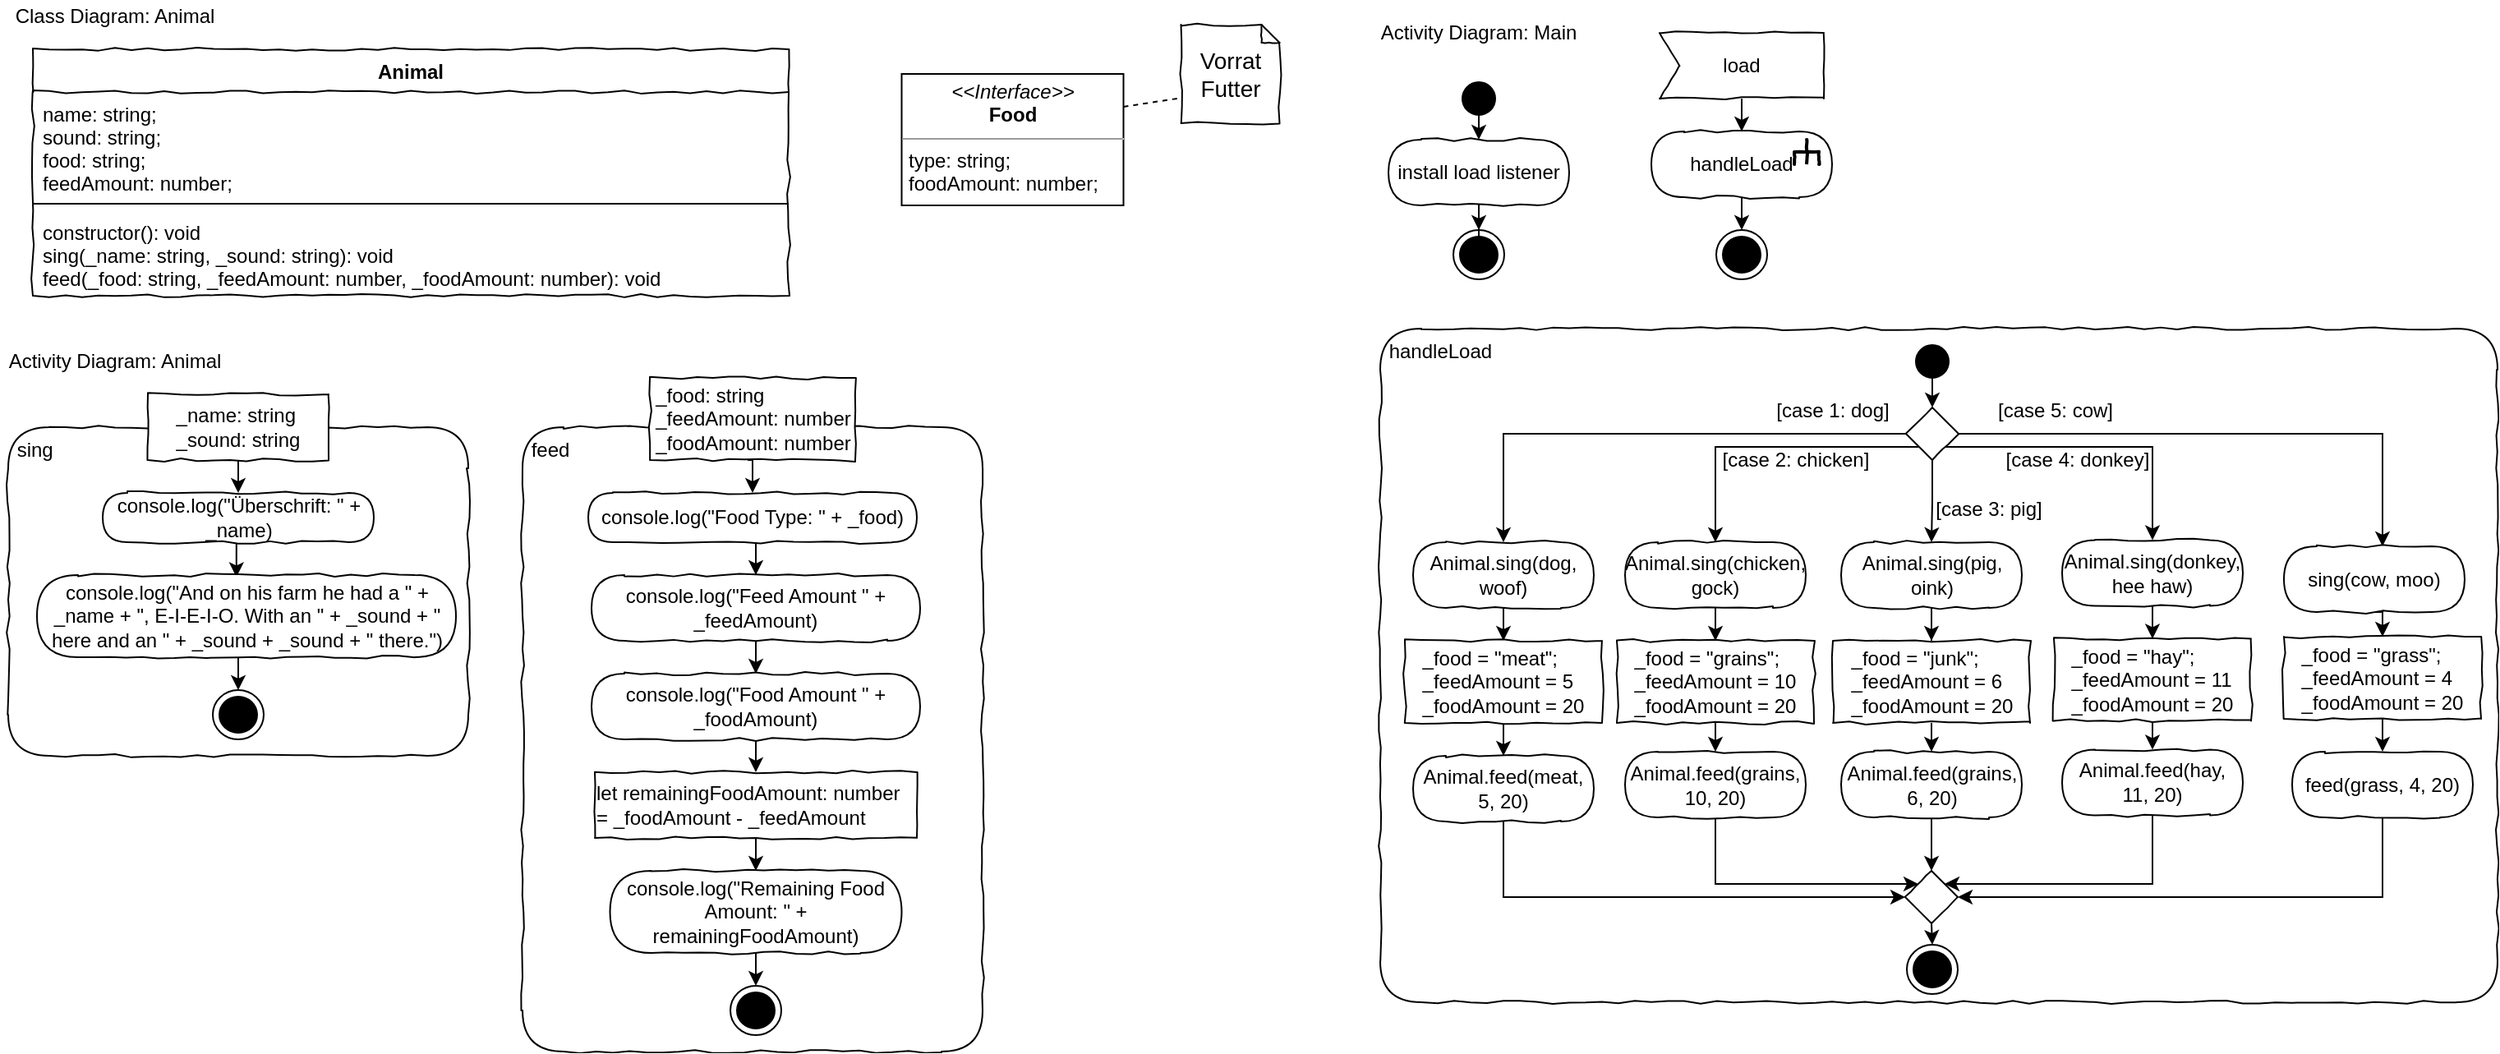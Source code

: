 <mxfile version="14.7.0" type="device"><diagram id="LtoC2fBkHZa1BWU_p3-x" name="Page-1"><mxGraphModel dx="925" dy="774" grid="1" gridSize="10" guides="1" tooltips="1" connect="1" arrows="1" fold="1" page="1" pageScale="1" pageWidth="827" pageHeight="1169" math="0" shadow="0"><root><mxCell id="0"/><mxCell id="1" parent="0"/><mxCell id="iDxGfDE0ecBBs0N5Aa1H-6" value="Animal" style="swimlane;fontStyle=1;align=center;verticalAlign=top;childLayout=stackLayout;horizontal=1;startSize=26;horizontalStack=0;resizeParent=1;resizeParentMax=0;resizeLast=0;collapsible=1;marginBottom=0;rounded=0;shadow=0;comic=1;strokeWidth=1;" parent="1" vertex="1"><mxGeometry x="30" y="40" width="460" height="150" as="geometry"><mxRectangle x="20" y="670" width="90" height="26" as="alternateBounds"/></mxGeometry></mxCell><mxCell id="iDxGfDE0ecBBs0N5Aa1H-7" value="name: string;&#10;sound: string;&#10;food: string;&#10;feedAmount: number;" style="text;strokeColor=none;fillColor=none;align=left;verticalAlign=top;spacingLeft=4;spacingRight=4;overflow=hidden;rotatable=0;points=[[0,0.5],[1,0.5]];portConstraint=eastwest;" parent="iDxGfDE0ecBBs0N5Aa1H-6" vertex="1"><mxGeometry y="26" width="460" height="64" as="geometry"/></mxCell><mxCell id="iDxGfDE0ecBBs0N5Aa1H-8" value="" style="line;strokeWidth=1;fillColor=none;align=left;verticalAlign=middle;spacingTop=-1;spacingLeft=3;spacingRight=3;rotatable=0;labelPosition=right;points=[];portConstraint=eastwest;" parent="iDxGfDE0ecBBs0N5Aa1H-6" vertex="1"><mxGeometry y="90" width="460" height="8" as="geometry"/></mxCell><mxCell id="iDxGfDE0ecBBs0N5Aa1H-9" value="constructor(): void&#10;sing(_name: string, _sound: string): void&#10;feed(_food: string, _feedAmount: number, _foodAmount: number): void" style="text;strokeColor=none;fillColor=none;align=left;verticalAlign=top;spacingLeft=4;spacingRight=4;overflow=hidden;rotatable=0;points=[[0,0.5],[1,0.5]];portConstraint=eastwest;" parent="iDxGfDE0ecBBs0N5Aa1H-6" vertex="1"><mxGeometry y="98" width="460" height="52" as="geometry"/></mxCell><mxCell id="iDxGfDE0ecBBs0N5Aa1H-27" value="&lt;div style=&quot;text-align: left&quot;&gt;&lt;span&gt;&amp;nbsp;sing&lt;/span&gt;&lt;/div&gt;" style="rounded=1;whiteSpace=wrap;html=1;shadow=0;glass=0;comic=1;strokeColor=#000000;labelPosition=center;verticalLabelPosition=middle;align=left;verticalAlign=top;absoluteArcSize=1;arcSize=50;" parent="1" vertex="1"><mxGeometry x="15" y="270" width="280" height="200" as="geometry"/></mxCell><mxCell id="iDxGfDE0ecBBs0N5Aa1H-30" style="edgeStyle=orthogonalEdgeStyle;rounded=0;orthogonalLoop=1;jettySize=auto;html=1;exitX=0.5;exitY=1;exitDx=0;exitDy=0;entryX=0.5;entryY=0;entryDx=0;entryDy=0;" parent="1" target="iDxGfDE0ecBBs0N5Aa1H-29" edge="1"><mxGeometry relative="1" as="geometry"><mxPoint x="155" y="290" as="sourcePoint"/></mxGeometry></mxCell><mxCell id="iDxGfDE0ecBBs0N5Aa1H-28" value="&lt;div style=&quot;text-align: left&quot;&gt;_name: string&lt;/div&gt;&lt;div style=&quot;text-align: left&quot;&gt;_sound: string&lt;/div&gt;" style="rounded=0;whiteSpace=wrap;html=1;comic=1;" parent="1" vertex="1"><mxGeometry x="100" y="250" width="110" height="40" as="geometry"/></mxCell><mxCell id="iDxGfDE0ecBBs0N5Aa1H-32" style="edgeStyle=orthogonalEdgeStyle;rounded=0;orthogonalLoop=1;jettySize=auto;html=1;exitX=0.5;exitY=1;exitDx=0;exitDy=0;entryX=0.476;entryY=0.025;entryDx=0;entryDy=0;entryPerimeter=0;" parent="1" source="iDxGfDE0ecBBs0N5Aa1H-29" target="iDxGfDE0ecBBs0N5Aa1H-31" edge="1"><mxGeometry relative="1" as="geometry"/></mxCell><mxCell id="iDxGfDE0ecBBs0N5Aa1H-29" value="console.log(&quot;Überschrift: &quot; + _name)" style="rounded=1;whiteSpace=wrap;html=1;absoluteArcSize=1;arcSize=50;strokeWidth=1;shadow=0;comic=1;" parent="1" vertex="1"><mxGeometry x="72.5" y="310" width="165" height="30" as="geometry"/></mxCell><mxCell id="iDxGfDE0ecBBs0N5Aa1H-34" style="edgeStyle=orthogonalEdgeStyle;rounded=0;orthogonalLoop=1;jettySize=auto;html=1;exitX=0.5;exitY=1;exitDx=0;exitDy=0;entryX=0.5;entryY=0;entryDx=0;entryDy=0;" parent="1" source="iDxGfDE0ecBBs0N5Aa1H-31" target="iDxGfDE0ecBBs0N5Aa1H-33" edge="1"><mxGeometry relative="1" as="geometry"/></mxCell><mxCell id="iDxGfDE0ecBBs0N5Aa1H-31" value="console.log(&quot;And on his farm he had a &quot; + _name + &quot;, E-I-E-I-O. With an &quot; + _sound + &quot; here and an &quot; + _sound + _sound + &quot; there.&quot;)" style="rounded=1;whiteSpace=wrap;html=1;absoluteArcSize=1;arcSize=50;strokeWidth=1;shadow=0;comic=1;" parent="1" vertex="1"><mxGeometry x="32.5" y="360" width="255" height="50" as="geometry"/></mxCell><mxCell id="iDxGfDE0ecBBs0N5Aa1H-33" value="" style="ellipse;html=1;shape=endState;fillColor=#000000;strokeColor=#000000;comic=1" parent="1" vertex="1"><mxGeometry x="139.5" y="430" width="31" height="30" as="geometry"/></mxCell><mxCell id="iDxGfDE0ecBBs0N5Aa1H-35" value="&lt;div style=&quot;text-align: left&quot;&gt;&lt;span&gt;&amp;nbsp;feed&lt;/span&gt;&lt;/div&gt;" style="rounded=1;whiteSpace=wrap;html=1;shadow=0;glass=0;comic=1;strokeColor=#000000;labelPosition=center;verticalLabelPosition=middle;align=left;verticalAlign=top;absoluteArcSize=1;arcSize=50;" parent="1" vertex="1"><mxGeometry x="328" y="270" width="280" height="380" as="geometry"/></mxCell><mxCell id="iDxGfDE0ecBBs0N5Aa1H-47" style="edgeStyle=orthogonalEdgeStyle;rounded=0;orthogonalLoop=1;jettySize=auto;html=1;exitX=0.5;exitY=1;exitDx=0;exitDy=0;entryX=0.5;entryY=0;entryDx=0;entryDy=0;" parent="1" target="iDxGfDE0ecBBs0N5Aa1H-46" edge="1"><mxGeometry relative="1" as="geometry"><mxPoint x="465" y="290" as="sourcePoint"/></mxGeometry></mxCell><mxCell id="iDxGfDE0ecBBs0N5Aa1H-36" value="&lt;div style=&quot;text-align: left&quot;&gt;_food: string&lt;/div&gt;&lt;div style=&quot;text-align: left&quot;&gt;_feedAmount: number&lt;/div&gt;&lt;div style=&quot;text-align: left&quot;&gt;_foodAmount: number&lt;/div&gt;" style="rounded=0;whiteSpace=wrap;html=1;comic=1;" parent="1" vertex="1"><mxGeometry x="405.5" y="240" width="125" height="50" as="geometry"/></mxCell><mxCell id="iDxGfDE0ecBBs0N5Aa1H-41" value="Vorrat Futter" style="shape=note;strokeWidth=1;fontSize=14;size=11;whiteSpace=wrap;html=1;rounded=0;shadow=0;comic=1;fillColor=#FFFFFF;" parent="1" vertex="1"><mxGeometry x="728.75" y="25" width="60" height="60" as="geometry"/></mxCell><mxCell id="iDxGfDE0ecBBs0N5Aa1H-42" value="" style="endArrow=none;dashed=1;html=1;exitX=1;exitY=0.25;exitDx=0;exitDy=0;" parent="1" source="iDxGfDE0ecBBs0N5Aa1H-43" edge="1"><mxGeometry width="50" height="50" relative="1" as="geometry"><mxPoint x="689.73" y="116.772" as="sourcePoint"/><mxPoint x="728.75" y="69.615" as="targetPoint"/></mxGeometry></mxCell><mxCell id="iDxGfDE0ecBBs0N5Aa1H-43" value="&lt;p style=&quot;margin: 0px ; margin-top: 4px ; text-align: center&quot;&gt;&lt;i&gt;&amp;lt;&amp;lt;Interface&amp;gt;&amp;gt;&lt;/i&gt;&lt;br&gt;&lt;b&gt;Food&lt;/b&gt;&lt;/p&gt;&lt;hr size=&quot;1&quot;&gt;&lt;p style=&quot;margin: 0px ; margin-left: 4px&quot;&gt;&lt;/p&gt;&lt;p style=&quot;margin: 0px ; margin-left: 4px&quot;&gt;type: string;&lt;/p&gt;&lt;p style=&quot;margin: 0px ; margin-left: 4px&quot;&gt;foodAmount: number;&lt;/p&gt;&lt;p style=&quot;margin: 0px ; margin-left: 4px&quot;&gt;&lt;br&gt;&lt;/p&gt;" style="verticalAlign=top;align=left;overflow=fill;fontSize=12;fontFamily=Helvetica;html=1;" parent="1" vertex="1"><mxGeometry x="558.75" y="55" width="135" height="80" as="geometry"/></mxCell><mxCell id="iDxGfDE0ecBBs0N5Aa1H-44" value="Class Diagram: Animal" style="text;html=1;strokeColor=none;fillColor=none;align=center;verticalAlign=middle;whiteSpace=wrap;rounded=0;" parent="1" vertex="1"><mxGeometry x="10" y="10" width="140" height="20" as="geometry"/></mxCell><mxCell id="iDxGfDE0ecBBs0N5Aa1H-45" value="Activity Diagram: Animal" style="text;html=1;strokeColor=none;fillColor=none;align=center;verticalAlign=middle;whiteSpace=wrap;rounded=0;" parent="1" vertex="1"><mxGeometry x="10" y="220" width="140" height="20" as="geometry"/></mxCell><mxCell id="iDxGfDE0ecBBs0N5Aa1H-49" style="edgeStyle=orthogonalEdgeStyle;rounded=0;orthogonalLoop=1;jettySize=auto;html=1;exitX=0.5;exitY=1;exitDx=0;exitDy=0;entryX=0.5;entryY=0;entryDx=0;entryDy=0;" parent="1" source="iDxGfDE0ecBBs0N5Aa1H-46" target="iDxGfDE0ecBBs0N5Aa1H-48" edge="1"><mxGeometry relative="1" as="geometry"/></mxCell><mxCell id="iDxGfDE0ecBBs0N5Aa1H-46" value="console.log(&quot;Food Type: &quot; + _food)" style="rounded=1;whiteSpace=wrap;html=1;absoluteArcSize=1;arcSize=50;strokeWidth=1;shadow=0;comic=1;" parent="1" vertex="1"><mxGeometry x="368" y="310" width="200" height="30" as="geometry"/></mxCell><mxCell id="iDxGfDE0ecBBs0N5Aa1H-52" style="edgeStyle=orthogonalEdgeStyle;rounded=0;orthogonalLoop=1;jettySize=auto;html=1;exitX=0.5;exitY=1;exitDx=0;exitDy=0;entryX=0.5;entryY=0;entryDx=0;entryDy=0;" parent="1" source="iDxGfDE0ecBBs0N5Aa1H-48" target="iDxGfDE0ecBBs0N5Aa1H-50" edge="1"><mxGeometry relative="1" as="geometry"/></mxCell><mxCell id="iDxGfDE0ecBBs0N5Aa1H-48" value="console.log(&quot;Feed Amount &quot; + _feedAmount)" style="rounded=1;whiteSpace=wrap;html=1;absoluteArcSize=1;arcSize=50;strokeWidth=1;shadow=0;comic=1;" parent="1" vertex="1"><mxGeometry x="370" y="360" width="200" height="40" as="geometry"/></mxCell><mxCell id="iDxGfDE0ecBBs0N5Aa1H-53" style="edgeStyle=orthogonalEdgeStyle;rounded=0;orthogonalLoop=1;jettySize=auto;html=1;exitX=0.5;exitY=1;exitDx=0;exitDy=0;entryX=0.5;entryY=0;entryDx=0;entryDy=0;" parent="1" source="iDxGfDE0ecBBs0N5Aa1H-50" target="iDxGfDE0ecBBs0N5Aa1H-51" edge="1"><mxGeometry relative="1" as="geometry"/></mxCell><mxCell id="iDxGfDE0ecBBs0N5Aa1H-50" value="console.log(&quot;Food Amount &quot; + _foodAmount)" style="rounded=1;whiteSpace=wrap;html=1;absoluteArcSize=1;arcSize=50;strokeWidth=1;shadow=0;comic=1;" parent="1" vertex="1"><mxGeometry x="370" y="420" width="200" height="40" as="geometry"/></mxCell><mxCell id="iDxGfDE0ecBBs0N5Aa1H-55" style="edgeStyle=orthogonalEdgeStyle;rounded=0;orthogonalLoop=1;jettySize=auto;html=1;exitX=0.5;exitY=1;exitDx=0;exitDy=0;entryX=0.5;entryY=0;entryDx=0;entryDy=0;" parent="1" source="iDxGfDE0ecBBs0N5Aa1H-51" target="iDxGfDE0ecBBs0N5Aa1H-54" edge="1"><mxGeometry relative="1" as="geometry"/></mxCell><mxCell id="iDxGfDE0ecBBs0N5Aa1H-51" value="&lt;div style=&quot;text-align: left&quot;&gt;let remainingFoodAmount: number = _foodAmount - _feedAmount&lt;/div&gt;" style="rounded=0;whiteSpace=wrap;html=1;comic=1;" parent="1" vertex="1"><mxGeometry x="372" y="480" width="196" height="40" as="geometry"/></mxCell><mxCell id="iDxGfDE0ecBBs0N5Aa1H-58" style="edgeStyle=orthogonalEdgeStyle;rounded=0;orthogonalLoop=1;jettySize=auto;html=1;exitX=0.5;exitY=1;exitDx=0;exitDy=0;entryX=0.5;entryY=0;entryDx=0;entryDy=0;" parent="1" source="iDxGfDE0ecBBs0N5Aa1H-54" target="iDxGfDE0ecBBs0N5Aa1H-56" edge="1"><mxGeometry relative="1" as="geometry"/></mxCell><mxCell id="iDxGfDE0ecBBs0N5Aa1H-54" value="console.log(&quot;Remaining Food Amount: &quot; + remainingFoodAmount)" style="rounded=1;whiteSpace=wrap;html=1;absoluteArcSize=1;arcSize=50;strokeWidth=1;shadow=0;comic=1;" parent="1" vertex="1"><mxGeometry x="381.25" y="540" width="177.5" height="50" as="geometry"/></mxCell><mxCell id="iDxGfDE0ecBBs0N5Aa1H-56" value="" style="ellipse;html=1;shape=endState;fillColor=#000000;strokeColor=#000000;comic=1" parent="1" vertex="1"><mxGeometry x="454.5" y="610" width="31" height="30" as="geometry"/></mxCell><mxCell id="iDxGfDE0ecBBs0N5Aa1H-59" value="&lt;div style=&quot;text-align: left&quot;&gt;&lt;span&gt;&amp;nbsp;handleLoad&lt;/span&gt;&lt;/div&gt;" style="rounded=1;whiteSpace=wrap;html=1;shadow=0;glass=0;comic=1;strokeColor=#000000;labelPosition=center;verticalLabelPosition=middle;align=left;verticalAlign=top;absoluteArcSize=1;arcSize=50;" parent="1" vertex="1"><mxGeometry x="850" y="210" width="680" height="410" as="geometry"/></mxCell><mxCell id="iDxGfDE0ecBBs0N5Aa1H-60" value="Activity Diagram: Main" style="text;html=1;strokeColor=none;fillColor=none;align=center;verticalAlign=middle;whiteSpace=wrap;rounded=0;" parent="1" vertex="1"><mxGeometry x="840" y="20" width="140" height="20" as="geometry"/></mxCell><mxCell id="iDxGfDE0ecBBs0N5Aa1H-63" style="edgeStyle=orthogonalEdgeStyle;rounded=0;orthogonalLoop=1;jettySize=auto;html=1;exitX=0.5;exitY=1;exitDx=0;exitDy=0;entryX=0.5;entryY=0;entryDx=0;entryDy=0;" parent="1" source="iDxGfDE0ecBBs0N5Aa1H-61" target="iDxGfDE0ecBBs0N5Aa1H-62" edge="1"><mxGeometry relative="1" as="geometry"/></mxCell><mxCell id="iDxGfDE0ecBBs0N5Aa1H-61" value="" style="ellipse;whiteSpace=wrap;html=1;rounded=0;shadow=0;comic=0;labelBackgroundColor=none;strokeColor=#000000;strokeWidth=1;fillColor=#000000;fontFamily=Verdana;fontSize=12;fontColor=#000000;align=center;comic=1" parent="1" vertex="1"><mxGeometry x="900" y="60" width="20" height="20" as="geometry"/></mxCell><mxCell id="iDxGfDE0ecBBs0N5Aa1H-65" style="edgeStyle=orthogonalEdgeStyle;rounded=0;orthogonalLoop=1;jettySize=auto;html=1;exitX=0.5;exitY=1;exitDx=0;exitDy=0;" parent="1" source="iDxGfDE0ecBBs0N5Aa1H-62" target="iDxGfDE0ecBBs0N5Aa1H-64" edge="1"><mxGeometry relative="1" as="geometry"/></mxCell><mxCell id="iDxGfDE0ecBBs0N5Aa1H-62" value="install load listener" style="rounded=1;whiteSpace=wrap;html=1;absoluteArcSize=1;arcSize=50;strokeWidth=1;shadow=0;comic=1;" parent="1" vertex="1"><mxGeometry x="855" y="95" width="110" height="40" as="geometry"/></mxCell><mxCell id="iDxGfDE0ecBBs0N5Aa1H-64" value="" style="ellipse;html=1;shape=endState;fillColor=#000000;strokeColor=#000000;comic=1" parent="1" vertex="1"><mxGeometry x="894.5" y="150" width="31" height="30" as="geometry"/></mxCell><mxCell id="iDxGfDE0ecBBs0N5Aa1H-68" style="edgeStyle=orthogonalEdgeStyle;rounded=0;orthogonalLoop=1;jettySize=auto;html=1;exitX=0.5;exitY=1;exitDx=0;exitDy=0;exitPerimeter=0;entryX=0.5;entryY=0;entryDx=0;entryDy=0;" parent="1" source="iDxGfDE0ecBBs0N5Aa1H-66" target="iDxGfDE0ecBBs0N5Aa1H-67" edge="1"><mxGeometry relative="1" as="geometry"/></mxCell><mxCell id="iDxGfDE0ecBBs0N5Aa1H-66" value="load" style="shape=mxgraph.sysml.accEvent;flipH=0;whiteSpace=wrap;align=center;shadow=0;strokeWidth=1;comic=1" parent="1" vertex="1"><mxGeometry x="1020" y="30" width="100" height="40" as="geometry"/></mxCell><mxCell id="iDxGfDE0ecBBs0N5Aa1H-70" style="edgeStyle=orthogonalEdgeStyle;rounded=0;orthogonalLoop=1;jettySize=auto;html=1;exitX=0.5;exitY=1;exitDx=0;exitDy=0;entryX=0.5;entryY=0;entryDx=0;entryDy=0;" parent="1" source="iDxGfDE0ecBBs0N5Aa1H-67" target="iDxGfDE0ecBBs0N5Aa1H-69" edge="1"><mxGeometry relative="1" as="geometry"/></mxCell><mxCell id="iDxGfDE0ecBBs0N5Aa1H-67" value="handleLoad" style="rounded=1;whiteSpace=wrap;html=1;absoluteArcSize=1;arcSize=50;strokeWidth=1;shadow=0;comic=1;" parent="1" vertex="1"><mxGeometry x="1015" y="90" width="110" height="40" as="geometry"/></mxCell><mxCell id="iDxGfDE0ecBBs0N5Aa1H-69" value="" style="ellipse;html=1;shape=endState;fillColor=#000000;strokeColor=#000000;comic=1" parent="1" vertex="1"><mxGeometry x="1054.5" y="150" width="31" height="30" as="geometry"/></mxCell><mxCell id="iDxGfDE0ecBBs0N5Aa1H-71" value="" style="group;rotation=90;" parent="1" vertex="1" connectable="0"><mxGeometry x="1100" y="90" width="20" height="20" as="geometry"/></mxCell><mxCell id="iDxGfDE0ecBBs0N5Aa1H-72" value="" style="strokeWidth=2;html=1;shape=mxgraph.flowchart.annotation_2;align=left;rounded=1;comic=1;rotation=90;" parent="iDxGfDE0ecBBs0N5Aa1H-71" vertex="1"><mxGeometry x="2" y="5" width="15" height="15" as="geometry"/></mxCell><mxCell id="iDxGfDE0ecBBs0N5Aa1H-73" value="" style="endArrow=none;html=1;exitX=1;exitY=0.5;exitPerimeter=0;strokeWidth=2;" parent="iDxGfDE0ecBBs0N5Aa1H-71" source="iDxGfDE0ecBBs0N5Aa1H-72" edge="1"><mxGeometry width="50" height="50" relative="1" as="geometry"><mxPoint x="-46.667" as="sourcePoint"/><mxPoint x="10" y="13" as="targetPoint"/></mxGeometry></mxCell><mxCell id="iDxGfDE0ecBBs0N5Aa1H-81" style="edgeStyle=orthogonalEdgeStyle;rounded=0;orthogonalLoop=1;jettySize=auto;html=1;exitX=0.5;exitY=1;exitDx=0;exitDy=0;entryX=0.5;entryY=0;entryDx=0;entryDy=0;" parent="1" source="iDxGfDE0ecBBs0N5Aa1H-74" target="iDxGfDE0ecBBs0N5Aa1H-80" edge="1"><mxGeometry relative="1" as="geometry"/></mxCell><mxCell id="iDxGfDE0ecBBs0N5Aa1H-74" value="" style="ellipse;whiteSpace=wrap;html=1;rounded=0;shadow=0;comic=0;labelBackgroundColor=none;strokeColor=#000000;strokeWidth=1;fillColor=#000000;fontFamily=Verdana;fontSize=12;fontColor=#000000;align=center;comic=1" parent="1" vertex="1"><mxGeometry x="1176" y="220" width="20" height="20" as="geometry"/></mxCell><mxCell id="iDxGfDE0ecBBs0N5Aa1H-86" style="edgeStyle=orthogonalEdgeStyle;rounded=0;orthogonalLoop=1;jettySize=auto;html=1;exitX=0.5;exitY=1;exitDx=0;exitDy=0;entryX=0.5;entryY=0;entryDx=0;entryDy=0;" parent="1" source="iDxGfDE0ecBBs0N5Aa1H-77" target="iDxGfDE0ecBBs0N5Aa1H-85" edge="1"><mxGeometry relative="1" as="geometry"/></mxCell><mxCell id="iDxGfDE0ecBBs0N5Aa1H-77" value="Animal.sing(dog, woof)" style="rounded=1;whiteSpace=wrap;html=1;absoluteArcSize=1;arcSize=50;strokeWidth=1;shadow=0;comic=1;" parent="1" vertex="1"><mxGeometry x="870" y="340" width="110" height="40" as="geometry"/></mxCell><mxCell id="iDxGfDE0ecBBs0N5Aa1H-82" style="edgeStyle=orthogonalEdgeStyle;rounded=0;orthogonalLoop=1;jettySize=auto;html=1;exitX=0;exitY=0.5;exitDx=0;exitDy=0;" parent="1" source="iDxGfDE0ecBBs0N5Aa1H-80" target="iDxGfDE0ecBBs0N5Aa1H-77" edge="1"><mxGeometry relative="1" as="geometry"/></mxCell><mxCell id="iDxGfDE0ecBBs0N5Aa1H-93" style="edgeStyle=orthogonalEdgeStyle;rounded=0;orthogonalLoop=1;jettySize=auto;html=1;exitX=1;exitY=0.5;exitDx=0;exitDy=0;" parent="1" source="iDxGfDE0ecBBs0N5Aa1H-80" target="iDxGfDE0ecBBs0N5Aa1H-92" edge="1"><mxGeometry relative="1" as="geometry"><Array as="points"><mxPoint x="1460" y="274"/></Array></mxGeometry></mxCell><mxCell id="iDxGfDE0ecBBs0N5Aa1H-111" style="edgeStyle=orthogonalEdgeStyle;rounded=0;orthogonalLoop=1;jettySize=auto;html=1;exitX=0;exitY=1;exitDx=0;exitDy=0;" parent="1" source="iDxGfDE0ecBBs0N5Aa1H-80" target="iDxGfDE0ecBBs0N5Aa1H-100" edge="1"><mxGeometry relative="1" as="geometry"/></mxCell><mxCell id="iDxGfDE0ecBBs0N5Aa1H-112" style="edgeStyle=orthogonalEdgeStyle;rounded=0;orthogonalLoop=1;jettySize=auto;html=1;exitX=0.5;exitY=1;exitDx=0;exitDy=0;" parent="1" source="iDxGfDE0ecBBs0N5Aa1H-80" target="iDxGfDE0ecBBs0N5Aa1H-105" edge="1"><mxGeometry relative="1" as="geometry"/></mxCell><mxCell id="iDxGfDE0ecBBs0N5Aa1H-114" style="edgeStyle=orthogonalEdgeStyle;rounded=0;orthogonalLoop=1;jettySize=auto;html=1;exitX=1;exitY=1;exitDx=0;exitDy=0;" parent="1" source="iDxGfDE0ecBBs0N5Aa1H-80" target="iDxGfDE0ecBBs0N5Aa1H-108" edge="1"><mxGeometry relative="1" as="geometry"/></mxCell><mxCell id="iDxGfDE0ecBBs0N5Aa1H-80" value="" style="rhombus;whiteSpace=wrap;html=1;rounded=0;shadow=0;glass=0;comic=1;strokeColor=#000000;align=left;" parent="1" vertex="1"><mxGeometry x="1170" y="258" width="32" height="32" as="geometry"/></mxCell><mxCell id="iDxGfDE0ecBBs0N5Aa1H-83" value="[case 1: dog]" style="text;html=1;strokeColor=none;fillColor=none;align=center;verticalAlign=middle;whiteSpace=wrap;rounded=0;" parent="1" vertex="1"><mxGeometry x="1085.5" y="250" width="79" height="20" as="geometry"/></mxCell><mxCell id="iDxGfDE0ecBBs0N5Aa1H-89" style="edgeStyle=orthogonalEdgeStyle;rounded=0;orthogonalLoop=1;jettySize=auto;html=1;exitX=0.5;exitY=1;exitDx=0;exitDy=0;entryX=0;entryY=0.5;entryDx=0;entryDy=0;" parent="1" source="iDxGfDE0ecBBs0N5Aa1H-84" target="iDxGfDE0ecBBs0N5Aa1H-88" edge="1"><mxGeometry relative="1" as="geometry"/></mxCell><mxCell id="iDxGfDE0ecBBs0N5Aa1H-84" value="Animal.feed(meat, 5, 20)" style="rounded=1;whiteSpace=wrap;html=1;absoluteArcSize=1;arcSize=50;strokeWidth=1;shadow=0;comic=1;" parent="1" vertex="1"><mxGeometry x="870" y="470" width="110" height="40" as="geometry"/></mxCell><mxCell id="iDxGfDE0ecBBs0N5Aa1H-87" style="edgeStyle=orthogonalEdgeStyle;rounded=0;orthogonalLoop=1;jettySize=auto;html=1;exitX=0.5;exitY=1;exitDx=0;exitDy=0;entryX=0.5;entryY=0;entryDx=0;entryDy=0;" parent="1" source="iDxGfDE0ecBBs0N5Aa1H-85" target="iDxGfDE0ecBBs0N5Aa1H-84" edge="1"><mxGeometry relative="1" as="geometry"/></mxCell><mxCell id="iDxGfDE0ecBBs0N5Aa1H-85" value="&lt;div style=&quot;text-align: left&quot;&gt;_food = &quot;meat&quot;;&lt;/div&gt;&lt;div style=&quot;text-align: left&quot;&gt;_feedAmount = 5&lt;/div&gt;&lt;div style=&quot;text-align: left&quot;&gt;_foodAmount = 20&lt;/div&gt;" style="rounded=0;whiteSpace=wrap;html=1;comic=1;" parent="1" vertex="1"><mxGeometry x="865" y="400" width="120" height="50" as="geometry"/></mxCell><mxCell id="iDxGfDE0ecBBs0N5Aa1H-91" style="edgeStyle=orthogonalEdgeStyle;rounded=0;orthogonalLoop=1;jettySize=auto;html=1;exitX=0.5;exitY=1;exitDx=0;exitDy=0;entryX=0.5;entryY=0;entryDx=0;entryDy=0;" parent="1" source="iDxGfDE0ecBBs0N5Aa1H-88" target="iDxGfDE0ecBBs0N5Aa1H-90" edge="1"><mxGeometry relative="1" as="geometry"/></mxCell><mxCell id="iDxGfDE0ecBBs0N5Aa1H-88" value="" style="rhombus;whiteSpace=wrap;html=1;rounded=0;shadow=0;glass=0;comic=1;strokeColor=#000000;align=left;" parent="1" vertex="1"><mxGeometry x="1169.5" y="540" width="32" height="32" as="geometry"/></mxCell><mxCell id="iDxGfDE0ecBBs0N5Aa1H-90" value="" style="ellipse;html=1;shape=endState;fillColor=#000000;strokeColor=#000000;comic=1" parent="1" vertex="1"><mxGeometry x="1170.5" y="585" width="31" height="30" as="geometry"/></mxCell><mxCell id="iDxGfDE0ecBBs0N5Aa1H-96" style="edgeStyle=orthogonalEdgeStyle;rounded=0;orthogonalLoop=1;jettySize=auto;html=1;exitX=0.5;exitY=1;exitDx=0;exitDy=0;entryX=0.5;entryY=0;entryDx=0;entryDy=0;" parent="1" source="iDxGfDE0ecBBs0N5Aa1H-92" target="iDxGfDE0ecBBs0N5Aa1H-95" edge="1"><mxGeometry relative="1" as="geometry"/></mxCell><mxCell id="iDxGfDE0ecBBs0N5Aa1H-92" value="sing(cow, moo)" style="rounded=1;whiteSpace=wrap;html=1;absoluteArcSize=1;arcSize=50;strokeWidth=1;shadow=0;comic=1;" parent="1" vertex="1"><mxGeometry x="1400" y="342.5" width="110" height="40" as="geometry"/></mxCell><mxCell id="iDxGfDE0ecBBs0N5Aa1H-94" value="[case 5: cow]" style="text;html=1;strokeColor=none;fillColor=none;align=center;verticalAlign=middle;whiteSpace=wrap;rounded=0;" parent="1" vertex="1"><mxGeometry x="1221" y="250" width="80" height="20" as="geometry"/></mxCell><mxCell id="iDxGfDE0ecBBs0N5Aa1H-98" style="edgeStyle=orthogonalEdgeStyle;rounded=0;orthogonalLoop=1;jettySize=auto;html=1;exitX=0.5;exitY=1;exitDx=0;exitDy=0;entryX=0.5;entryY=0;entryDx=0;entryDy=0;" parent="1" source="iDxGfDE0ecBBs0N5Aa1H-95" target="iDxGfDE0ecBBs0N5Aa1H-97" edge="1"><mxGeometry relative="1" as="geometry"/></mxCell><mxCell id="iDxGfDE0ecBBs0N5Aa1H-95" value="&lt;div style=&quot;text-align: left&quot;&gt;_food = &quot;grass&quot;;&lt;/div&gt;&lt;div style=&quot;text-align: left&quot;&gt;_feedAmount = 4&lt;/div&gt;&lt;div style=&quot;text-align: left&quot;&gt;_foodAmount = 20&lt;/div&gt;" style="rounded=0;whiteSpace=wrap;html=1;comic=1;" parent="1" vertex="1"><mxGeometry x="1400" y="397.5" width="120" height="50" as="geometry"/></mxCell><mxCell id="iDxGfDE0ecBBs0N5Aa1H-99" style="edgeStyle=orthogonalEdgeStyle;rounded=0;orthogonalLoop=1;jettySize=auto;html=1;exitX=0.5;exitY=1;exitDx=0;exitDy=0;" parent="1" source="iDxGfDE0ecBBs0N5Aa1H-97" target="iDxGfDE0ecBBs0N5Aa1H-88" edge="1"><mxGeometry relative="1" as="geometry"><Array as="points"><mxPoint x="1460" y="556"/></Array></mxGeometry></mxCell><mxCell id="iDxGfDE0ecBBs0N5Aa1H-97" value="feed(grass, 4, 20)" style="rounded=1;whiteSpace=wrap;html=1;absoluteArcSize=1;arcSize=50;strokeWidth=1;shadow=0;comic=1;" parent="1" vertex="1"><mxGeometry x="1405" y="467.5" width="110" height="40" as="geometry"/></mxCell><mxCell id="iDxGfDE0ecBBs0N5Aa1H-102" style="edgeStyle=orthogonalEdgeStyle;rounded=0;orthogonalLoop=1;jettySize=auto;html=1;exitX=0.5;exitY=1;exitDx=0;exitDy=0;entryX=0.5;entryY=0;entryDx=0;entryDy=0;" parent="1" source="iDxGfDE0ecBBs0N5Aa1H-100" target="iDxGfDE0ecBBs0N5Aa1H-101" edge="1"><mxGeometry relative="1" as="geometry"/></mxCell><mxCell id="iDxGfDE0ecBBs0N5Aa1H-100" value="Animal.sing(chicken, gock)" style="rounded=1;whiteSpace=wrap;html=1;absoluteArcSize=1;arcSize=50;strokeWidth=1;shadow=0;comic=1;" parent="1" vertex="1"><mxGeometry x="999" y="340" width="110" height="40" as="geometry"/></mxCell><mxCell id="iDxGfDE0ecBBs0N5Aa1H-104" style="edgeStyle=orthogonalEdgeStyle;rounded=0;orthogonalLoop=1;jettySize=auto;html=1;exitX=0.5;exitY=1;exitDx=0;exitDy=0;entryX=0.5;entryY=0;entryDx=0;entryDy=0;" parent="1" source="iDxGfDE0ecBBs0N5Aa1H-101" target="iDxGfDE0ecBBs0N5Aa1H-103" edge="1"><mxGeometry relative="1" as="geometry"/></mxCell><mxCell id="iDxGfDE0ecBBs0N5Aa1H-101" value="&lt;div style=&quot;text-align: left&quot;&gt;_food = &quot;grains&quot;;&lt;/div&gt;&lt;div style=&quot;text-align: left&quot;&gt;_feedAmount = 10&lt;/div&gt;&lt;div style=&quot;text-align: left&quot;&gt;_foodAmount = 20&lt;/div&gt;" style="rounded=0;whiteSpace=wrap;html=1;comic=1;" parent="1" vertex="1"><mxGeometry x="994" y="400" width="120" height="50" as="geometry"/></mxCell><mxCell id="iDxGfDE0ecBBs0N5Aa1H-116" style="edgeStyle=orthogonalEdgeStyle;rounded=0;orthogonalLoop=1;jettySize=auto;html=1;exitX=0.5;exitY=1;exitDx=0;exitDy=0;entryX=0;entryY=0;entryDx=0;entryDy=0;" parent="1" source="iDxGfDE0ecBBs0N5Aa1H-103" target="iDxGfDE0ecBBs0N5Aa1H-88" edge="1"><mxGeometry relative="1" as="geometry"><Array as="points"><mxPoint x="1054" y="548"/></Array></mxGeometry></mxCell><mxCell id="iDxGfDE0ecBBs0N5Aa1H-103" value="Animal.feed(grains, 10, 20)" style="rounded=1;whiteSpace=wrap;html=1;absoluteArcSize=1;arcSize=50;strokeWidth=1;shadow=0;comic=1;" parent="1" vertex="1"><mxGeometry x="999" y="467.5" width="110" height="40" as="geometry"/></mxCell><mxCell id="iDxGfDE0ecBBs0N5Aa1H-119" style="edgeStyle=orthogonalEdgeStyle;rounded=0;orthogonalLoop=1;jettySize=auto;html=1;exitX=0.5;exitY=1;exitDx=0;exitDy=0;" parent="1" source="iDxGfDE0ecBBs0N5Aa1H-105" target="iDxGfDE0ecBBs0N5Aa1H-106" edge="1"><mxGeometry relative="1" as="geometry"/></mxCell><mxCell id="iDxGfDE0ecBBs0N5Aa1H-105" value="Animal.sing(pig, oink)" style="rounded=1;whiteSpace=wrap;html=1;absoluteArcSize=1;arcSize=50;strokeWidth=1;shadow=0;comic=1;" parent="1" vertex="1"><mxGeometry x="1130.5" y="340" width="110" height="40" as="geometry"/></mxCell><mxCell id="iDxGfDE0ecBBs0N5Aa1H-120" style="edgeStyle=orthogonalEdgeStyle;rounded=0;orthogonalLoop=1;jettySize=auto;html=1;exitX=0.5;exitY=1;exitDx=0;exitDy=0;entryX=0.5;entryY=0;entryDx=0;entryDy=0;" parent="1" source="iDxGfDE0ecBBs0N5Aa1H-106" target="iDxGfDE0ecBBs0N5Aa1H-107" edge="1"><mxGeometry relative="1" as="geometry"/></mxCell><mxCell id="iDxGfDE0ecBBs0N5Aa1H-106" value="&lt;div style=&quot;text-align: left&quot;&gt;_food = &quot;junk&quot;;&lt;/div&gt;&lt;div style=&quot;text-align: left&quot;&gt;_feedAmount = 6&lt;/div&gt;&lt;div style=&quot;text-align: left&quot;&gt;_foodAmount = 20&lt;/div&gt;" style="rounded=0;whiteSpace=wrap;html=1;comic=1;" parent="1" vertex="1"><mxGeometry x="1125.5" y="400" width="120" height="50" as="geometry"/></mxCell><mxCell id="iDxGfDE0ecBBs0N5Aa1H-117" style="edgeStyle=orthogonalEdgeStyle;rounded=0;orthogonalLoop=1;jettySize=auto;html=1;exitX=0.5;exitY=1;exitDx=0;exitDy=0;entryX=0.5;entryY=0;entryDx=0;entryDy=0;" parent="1" source="iDxGfDE0ecBBs0N5Aa1H-107" target="iDxGfDE0ecBBs0N5Aa1H-88" edge="1"><mxGeometry relative="1" as="geometry"/></mxCell><mxCell id="iDxGfDE0ecBBs0N5Aa1H-107" value="Animal.feed(grains, 6, 20)" style="rounded=1;whiteSpace=wrap;html=1;absoluteArcSize=1;arcSize=50;strokeWidth=1;shadow=0;comic=1;" parent="1" vertex="1"><mxGeometry x="1130.5" y="467.5" width="110" height="40" as="geometry"/></mxCell><mxCell id="iDxGfDE0ecBBs0N5Aa1H-121" style="edgeStyle=orthogonalEdgeStyle;rounded=0;orthogonalLoop=1;jettySize=auto;html=1;exitX=0.5;exitY=1;exitDx=0;exitDy=0;entryX=0.5;entryY=0;entryDx=0;entryDy=0;" parent="1" source="iDxGfDE0ecBBs0N5Aa1H-108" target="iDxGfDE0ecBBs0N5Aa1H-109" edge="1"><mxGeometry relative="1" as="geometry"/></mxCell><mxCell id="iDxGfDE0ecBBs0N5Aa1H-108" value="Animal.sing(donkey, hee haw)" style="rounded=1;whiteSpace=wrap;html=1;absoluteArcSize=1;arcSize=50;strokeWidth=1;shadow=0;comic=1;" parent="1" vertex="1"><mxGeometry x="1265" y="338.75" width="110" height="40" as="geometry"/></mxCell><mxCell id="iDxGfDE0ecBBs0N5Aa1H-122" style="edgeStyle=orthogonalEdgeStyle;rounded=0;orthogonalLoop=1;jettySize=auto;html=1;exitX=0.5;exitY=1;exitDx=0;exitDy=0;entryX=0.5;entryY=0;entryDx=0;entryDy=0;" parent="1" source="iDxGfDE0ecBBs0N5Aa1H-109" target="iDxGfDE0ecBBs0N5Aa1H-110" edge="1"><mxGeometry relative="1" as="geometry"/></mxCell><mxCell id="iDxGfDE0ecBBs0N5Aa1H-109" value="&lt;div style=&quot;text-align: left&quot;&gt;_food = &quot;hay&quot;;&lt;/div&gt;&lt;div style=&quot;text-align: left&quot;&gt;_feedAmount = 11&lt;/div&gt;&lt;div style=&quot;text-align: left&quot;&gt;_foodAmount = 20&lt;/div&gt;" style="rounded=0;whiteSpace=wrap;html=1;comic=1;" parent="1" vertex="1"><mxGeometry x="1260" y="398.75" width="120" height="50" as="geometry"/></mxCell><mxCell id="iDxGfDE0ecBBs0N5Aa1H-118" style="edgeStyle=orthogonalEdgeStyle;rounded=0;orthogonalLoop=1;jettySize=auto;html=1;exitX=0.5;exitY=1;exitDx=0;exitDy=0;entryX=1;entryY=0;entryDx=0;entryDy=0;" parent="1" source="iDxGfDE0ecBBs0N5Aa1H-110" target="iDxGfDE0ecBBs0N5Aa1H-88" edge="1"><mxGeometry relative="1" as="geometry"><Array as="points"><mxPoint x="1320" y="548"/></Array></mxGeometry></mxCell><mxCell id="iDxGfDE0ecBBs0N5Aa1H-110" value="Animal.feed(hay, 11, 20)" style="rounded=1;whiteSpace=wrap;html=1;absoluteArcSize=1;arcSize=50;strokeWidth=1;shadow=0;comic=1;" parent="1" vertex="1"><mxGeometry x="1265" y="466.25" width="110" height="40" as="geometry"/></mxCell><mxCell id="iDxGfDE0ecBBs0N5Aa1H-123" value="[case 2: chicken]" style="text;html=1;strokeColor=none;fillColor=none;align=center;verticalAlign=middle;whiteSpace=wrap;rounded=0;" parent="1" vertex="1"><mxGeometry x="1054.5" y="280" width="95.5" height="20" as="geometry"/></mxCell><mxCell id="iDxGfDE0ecBBs0N5Aa1H-124" value="[case 3: pig]" style="text;html=1;strokeColor=none;fillColor=none;align=center;verticalAlign=middle;whiteSpace=wrap;rounded=0;" parent="1" vertex="1"><mxGeometry x="1181" y="310" width="79" height="20" as="geometry"/></mxCell><mxCell id="iDxGfDE0ecBBs0N5Aa1H-125" value="[case 4: donkey]" style="text;html=1;strokeColor=none;fillColor=none;align=center;verticalAlign=middle;whiteSpace=wrap;rounded=0;" parent="1" vertex="1"><mxGeometry x="1220" y="280" width="109" height="20" as="geometry"/></mxCell></root></mxGraphModel></diagram></mxfile>